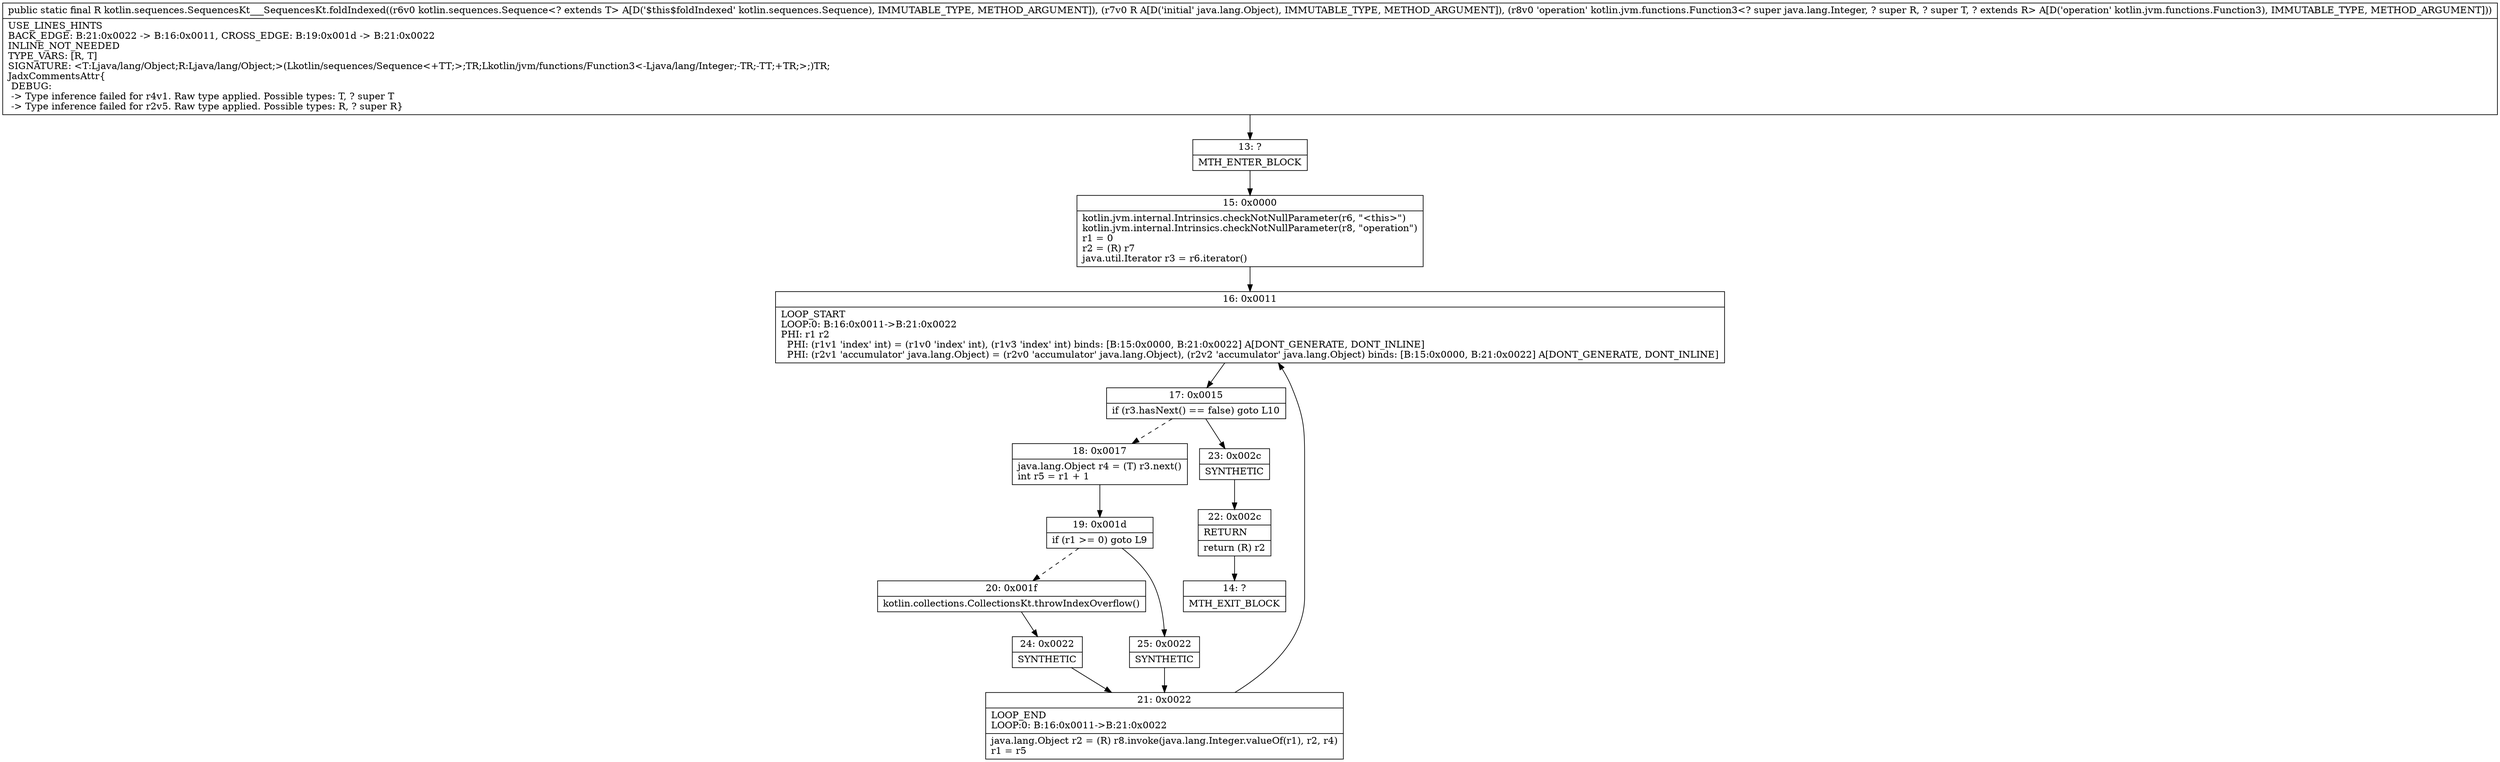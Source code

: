 digraph "CFG forkotlin.sequences.SequencesKt___SequencesKt.foldIndexed(Lkotlin\/sequences\/Sequence;Ljava\/lang\/Object;Lkotlin\/jvm\/functions\/Function3;)Ljava\/lang\/Object;" {
Node_13 [shape=record,label="{13\:\ ?|MTH_ENTER_BLOCK\l}"];
Node_15 [shape=record,label="{15\:\ 0x0000|kotlin.jvm.internal.Intrinsics.checkNotNullParameter(r6, \"\<this\>\")\lkotlin.jvm.internal.Intrinsics.checkNotNullParameter(r8, \"operation\")\lr1 = 0\lr2 = (R) r7\ljava.util.Iterator r3 = r6.iterator()\l}"];
Node_16 [shape=record,label="{16\:\ 0x0011|LOOP_START\lLOOP:0: B:16:0x0011\-\>B:21:0x0022\lPHI: r1 r2 \l  PHI: (r1v1 'index' int) = (r1v0 'index' int), (r1v3 'index' int) binds: [B:15:0x0000, B:21:0x0022] A[DONT_GENERATE, DONT_INLINE]\l  PHI: (r2v1 'accumulator' java.lang.Object) = (r2v0 'accumulator' java.lang.Object), (r2v2 'accumulator' java.lang.Object) binds: [B:15:0x0000, B:21:0x0022] A[DONT_GENERATE, DONT_INLINE]\l}"];
Node_17 [shape=record,label="{17\:\ 0x0015|if (r3.hasNext() == false) goto L10\l}"];
Node_18 [shape=record,label="{18\:\ 0x0017|java.lang.Object r4 = (T) r3.next()\lint r5 = r1 + 1\l}"];
Node_19 [shape=record,label="{19\:\ 0x001d|if (r1 \>= 0) goto L9\l}"];
Node_20 [shape=record,label="{20\:\ 0x001f|kotlin.collections.CollectionsKt.throwIndexOverflow()\l}"];
Node_24 [shape=record,label="{24\:\ 0x0022|SYNTHETIC\l}"];
Node_21 [shape=record,label="{21\:\ 0x0022|LOOP_END\lLOOP:0: B:16:0x0011\-\>B:21:0x0022\l|java.lang.Object r2 = (R) r8.invoke(java.lang.Integer.valueOf(r1), r2, r4)\lr1 = r5\l}"];
Node_25 [shape=record,label="{25\:\ 0x0022|SYNTHETIC\l}"];
Node_23 [shape=record,label="{23\:\ 0x002c|SYNTHETIC\l}"];
Node_22 [shape=record,label="{22\:\ 0x002c|RETURN\l|return (R) r2\l}"];
Node_14 [shape=record,label="{14\:\ ?|MTH_EXIT_BLOCK\l}"];
MethodNode[shape=record,label="{public static final R kotlin.sequences.SequencesKt___SequencesKt.foldIndexed((r6v0 kotlin.sequences.Sequence\<? extends T\> A[D('$this$foldIndexed' kotlin.sequences.Sequence), IMMUTABLE_TYPE, METHOD_ARGUMENT]), (r7v0 R A[D('initial' java.lang.Object), IMMUTABLE_TYPE, METHOD_ARGUMENT]), (r8v0 'operation' kotlin.jvm.functions.Function3\<? super java.lang.Integer, ? super R, ? super T, ? extends R\> A[D('operation' kotlin.jvm.functions.Function3), IMMUTABLE_TYPE, METHOD_ARGUMENT]))  | USE_LINES_HINTS\lBACK_EDGE: B:21:0x0022 \-\> B:16:0x0011, CROSS_EDGE: B:19:0x001d \-\> B:21:0x0022\lINLINE_NOT_NEEDED\lTYPE_VARS: [R, T]\lSIGNATURE: \<T:Ljava\/lang\/Object;R:Ljava\/lang\/Object;\>(Lkotlin\/sequences\/Sequence\<+TT;\>;TR;Lkotlin\/jvm\/functions\/Function3\<\-Ljava\/lang\/Integer;\-TR;\-TT;+TR;\>;)TR;\lJadxCommentsAttr\{\l DEBUG: \l \-\> Type inference failed for r4v1. Raw type applied. Possible types: T, ? super T\l \-\> Type inference failed for r2v5. Raw type applied. Possible types: R, ? super R\}\l}"];
MethodNode -> Node_13;Node_13 -> Node_15;
Node_15 -> Node_16;
Node_16 -> Node_17;
Node_17 -> Node_18[style=dashed];
Node_17 -> Node_23;
Node_18 -> Node_19;
Node_19 -> Node_20[style=dashed];
Node_19 -> Node_25;
Node_20 -> Node_24;
Node_24 -> Node_21;
Node_21 -> Node_16;
Node_25 -> Node_21;
Node_23 -> Node_22;
Node_22 -> Node_14;
}

